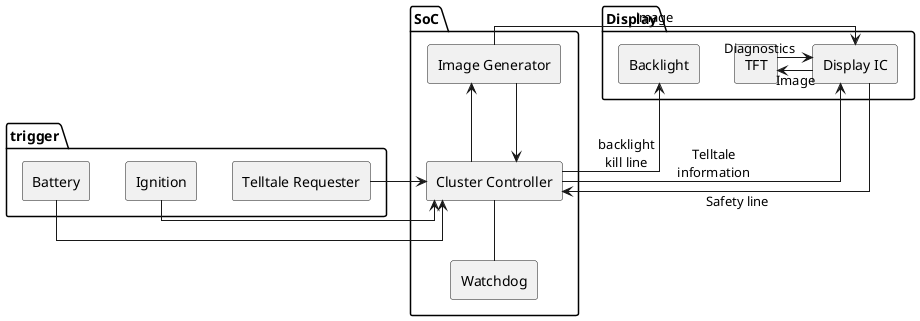 'SPDX-License-Identifier: CC-BY-4.0
@startuml
skinparam componentStyle rectangle
skinparam linetype ortho

package "trigger"{ 
[Telltale Requester]
[Ignition]
[Battery]
}
package "SoC" {
  [Watchdog] -u- [Cluster Controller]
  [Cluster Controller] -up-> [Image Generator] 
  [Image Generator] -down-> [Cluster Controller]
 
  [Cluster Controller] <-left- [Telltale Requester]
  [Cluster Controller] <-left- [Ignition]
  [Cluster Controller] <-left- [Battery]
}
package "Display" {
  [Display IC] <-l- [Image Generator] : image
  [Display IC] <-r- [Cluster Controller] : Telltale\ninformation
  [Display IC] -r-> [Cluster Controller] : Safety line
  [TFT] -> [Display IC] : Diagnostics
  [TFT] <- [Display IC] : Image
  [Backlight] <-- [Cluster Controller]: backlight\nkill line
}
@enduml
